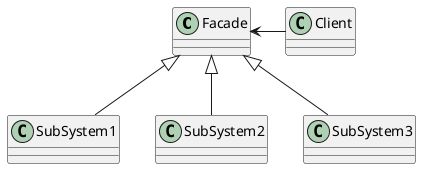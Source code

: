 @startuml

class Facade
class SubSystem1
class SubSystem2
class SubSystem3

Facade <|-- SubSystem1
Facade <|-- SubSystem2
Facade <|-- SubSystem3

Facade <- Client
@enduml